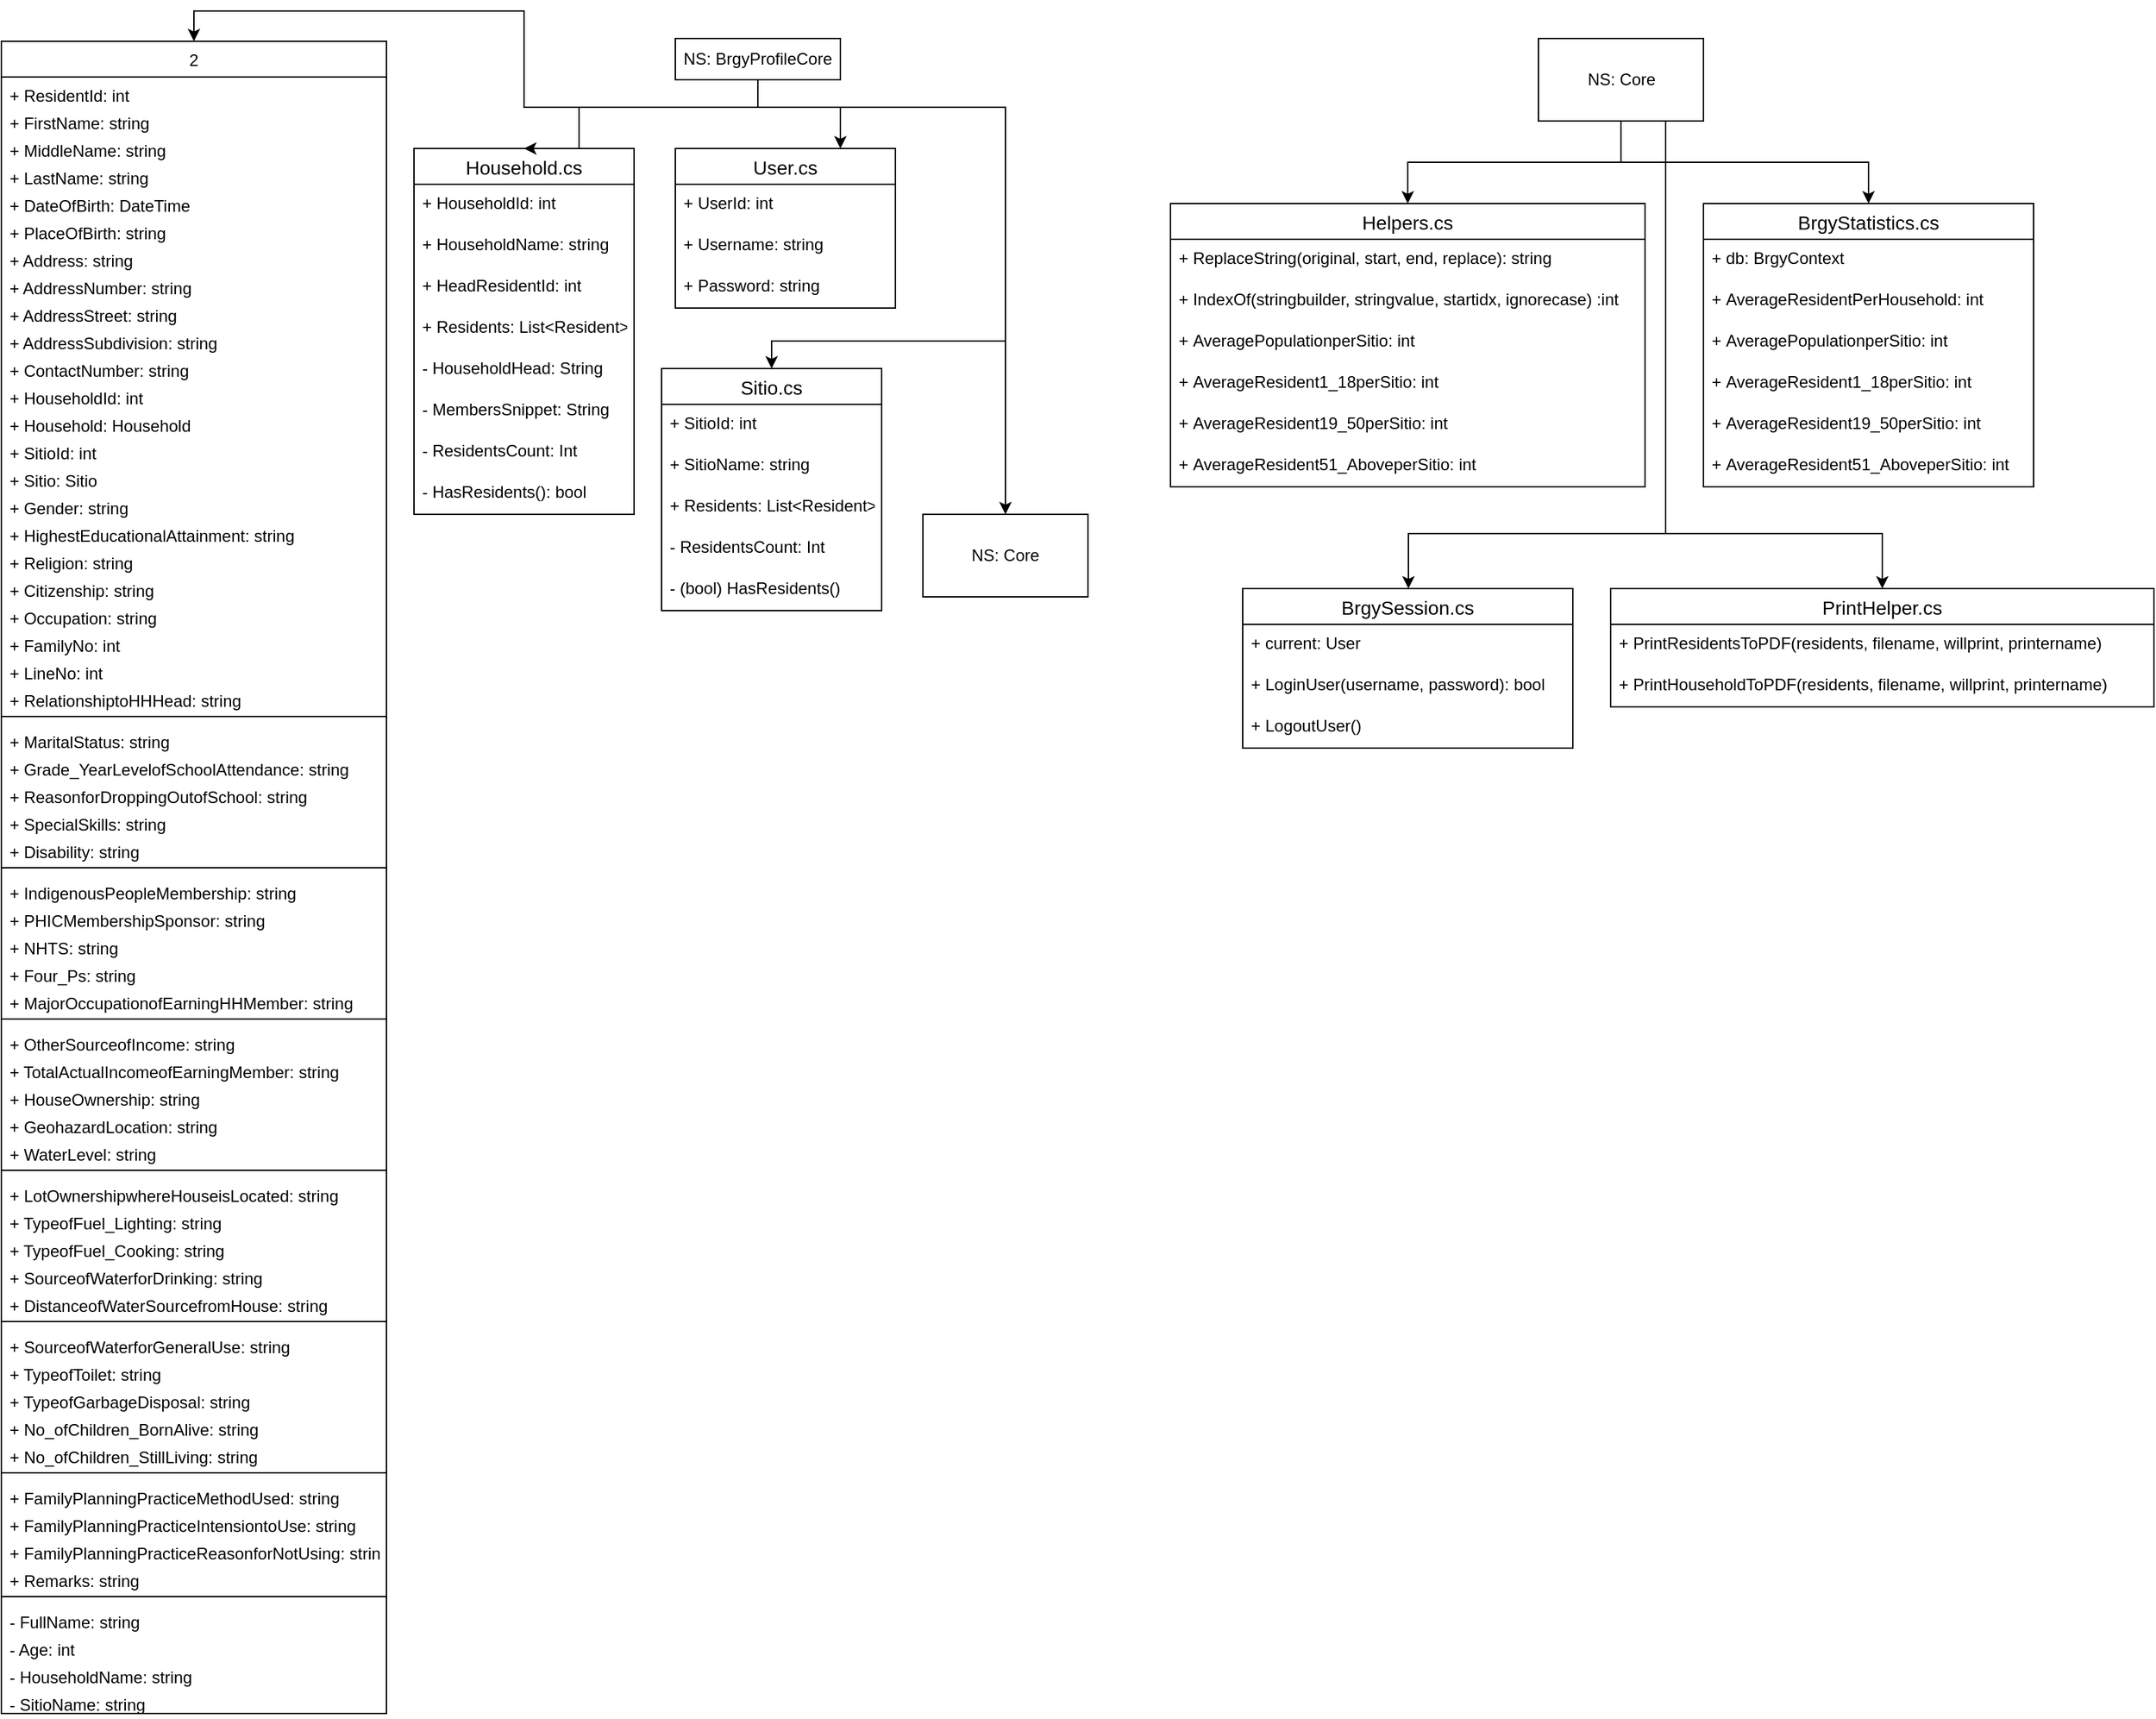 <mxfile version="14.2.9" type="github" pages="4">
  <diagram id="4PTbw8sbLUjb1KWMfwqf" name="Class Diagram">
    <mxGraphModel dx="2021" dy="1124" grid="1" gridSize="10" guides="1" tooltips="1" connect="1" arrows="1" fold="1" page="1" pageScale="1" pageWidth="850" pageHeight="1300" math="0" shadow="0">
      <root>
        <mxCell id="0" />
        <mxCell id="1" parent="0" />
        <mxCell id="F2qi527m6DjuaYwdSW1q-1" value="2" style="swimlane;fontStyle=0;childLayout=stackLayout;horizontal=1;startSize=26;fillColor=none;horizontalStack=0;resizeParent=1;resizeParentMax=0;resizeLast=0;collapsible=1;marginBottom=0;" parent="1" vertex="1">
          <mxGeometry x="30" y="42" width="280" height="1216" as="geometry">
            <mxRectangle x="40" y="200" width="100" height="26" as="alternateBounds" />
          </mxGeometry>
        </mxCell>
        <mxCell id="F2qi527m6DjuaYwdSW1q-2" value="+ ResidentId: int" style="text;strokeColor=none;fillColor=none;align=left;verticalAlign=top;spacingLeft=4;spacingRight=4;overflow=hidden;rotatable=0;points=[[0,0.5],[1,0.5]];portConstraint=eastwest;" parent="F2qi527m6DjuaYwdSW1q-1" vertex="1">
          <mxGeometry y="26" width="280" height="20" as="geometry" />
        </mxCell>
        <mxCell id="F2qi527m6DjuaYwdSW1q-3" value="+ FirstName: string" style="text;strokeColor=none;fillColor=none;align=left;verticalAlign=top;spacingLeft=4;spacingRight=4;overflow=hidden;rotatable=0;points=[[0,0.5],[1,0.5]];portConstraint=eastwest;" parent="F2qi527m6DjuaYwdSW1q-1" vertex="1">
          <mxGeometry y="46" width="280" height="20" as="geometry" />
        </mxCell>
        <mxCell id="F2qi527m6DjuaYwdSW1q-4" value="+ MiddleName: string" style="text;strokeColor=none;fillColor=none;align=left;verticalAlign=top;spacingLeft=4;spacingRight=4;overflow=hidden;rotatable=0;points=[[0,0.5],[1,0.5]];portConstraint=eastwest;" parent="F2qi527m6DjuaYwdSW1q-1" vertex="1">
          <mxGeometry y="66" width="280" height="20" as="geometry" />
        </mxCell>
        <mxCell id="F2qi527m6DjuaYwdSW1q-5" value="+ LastName: string" style="text;strokeColor=none;fillColor=none;align=left;verticalAlign=top;spacingLeft=4;spacingRight=4;overflow=hidden;rotatable=0;points=[[0,0.5],[1,0.5]];portConstraint=eastwest;" parent="F2qi527m6DjuaYwdSW1q-1" vertex="1">
          <mxGeometry y="86" width="280" height="20" as="geometry" />
        </mxCell>
        <mxCell id="F2qi527m6DjuaYwdSW1q-6" value="+ DateOfBirth: DateTime" style="text;strokeColor=none;fillColor=none;align=left;verticalAlign=top;spacingLeft=4;spacingRight=4;overflow=hidden;rotatable=0;points=[[0,0.5],[1,0.5]];portConstraint=eastwest;" parent="F2qi527m6DjuaYwdSW1q-1" vertex="1">
          <mxGeometry y="106" width="280" height="20" as="geometry" />
        </mxCell>
        <mxCell id="F2qi527m6DjuaYwdSW1q-7" value="+ PlaceOfBirth: string" style="text;strokeColor=none;fillColor=none;align=left;verticalAlign=top;spacingLeft=4;spacingRight=4;overflow=hidden;rotatable=0;points=[[0,0.5],[1,0.5]];portConstraint=eastwest;" parent="F2qi527m6DjuaYwdSW1q-1" vertex="1">
          <mxGeometry y="126" width="280" height="20" as="geometry" />
        </mxCell>
        <mxCell id="F2qi527m6DjuaYwdSW1q-8" value="+ Address: string" style="text;strokeColor=none;fillColor=none;align=left;verticalAlign=top;spacingLeft=4;spacingRight=4;overflow=hidden;rotatable=0;points=[[0,0.5],[1,0.5]];portConstraint=eastwest;" parent="F2qi527m6DjuaYwdSW1q-1" vertex="1">
          <mxGeometry y="146" width="280" height="20" as="geometry" />
        </mxCell>
        <mxCell id="F2qi527m6DjuaYwdSW1q-9" value="+ AddressNumber: string" style="text;strokeColor=none;fillColor=none;align=left;verticalAlign=top;spacingLeft=4;spacingRight=4;overflow=hidden;rotatable=0;points=[[0,0.5],[1,0.5]];portConstraint=eastwest;" parent="F2qi527m6DjuaYwdSW1q-1" vertex="1">
          <mxGeometry y="166" width="280" height="20" as="geometry" />
        </mxCell>
        <mxCell id="mx6e7bCiTr9TjOLYTWlK-3" value="+ AddressStreet: string" style="text;strokeColor=none;fillColor=none;spacingLeft=4;spacingRight=4;overflow=hidden;rotatable=0;points=[[0,0.5],[1,0.5]];portConstraint=eastwest;fontSize=12;" parent="F2qi527m6DjuaYwdSW1q-1" vertex="1">
          <mxGeometry y="186" width="280" height="20" as="geometry" />
        </mxCell>
        <mxCell id="mx6e7bCiTr9TjOLYTWlK-2" value="+ AddressSubdivision: string" style="text;strokeColor=none;fillColor=none;spacingLeft=4;spacingRight=4;overflow=hidden;rotatable=0;points=[[0,0.5],[1,0.5]];portConstraint=eastwest;fontSize=12;" parent="F2qi527m6DjuaYwdSW1q-1" vertex="1">
          <mxGeometry y="206" width="280" height="20" as="geometry" />
        </mxCell>
        <mxCell id="mx6e7bCiTr9TjOLYTWlK-4" value="+ ContactNumber: string" style="text;strokeColor=none;fillColor=none;spacingLeft=4;spacingRight=4;overflow=hidden;rotatable=0;points=[[0,0.5],[1,0.5]];portConstraint=eastwest;fontSize=12;" parent="F2qi527m6DjuaYwdSW1q-1" vertex="1">
          <mxGeometry y="226" width="280" height="20" as="geometry" />
        </mxCell>
        <mxCell id="mx6e7bCiTr9TjOLYTWlK-5" value="+ HouseholdId: int" style="text;strokeColor=none;fillColor=none;spacingLeft=4;spacingRight=4;overflow=hidden;rotatable=0;points=[[0,0.5],[1,0.5]];portConstraint=eastwest;fontSize=12;" parent="F2qi527m6DjuaYwdSW1q-1" vertex="1">
          <mxGeometry y="246" width="280" height="20" as="geometry" />
        </mxCell>
        <mxCell id="mx6e7bCiTr9TjOLYTWlK-6" value="+ Household: Household" style="text;strokeColor=none;fillColor=none;spacingLeft=4;spacingRight=4;overflow=hidden;rotatable=0;points=[[0,0.5],[1,0.5]];portConstraint=eastwest;fontSize=12;" parent="F2qi527m6DjuaYwdSW1q-1" vertex="1">
          <mxGeometry y="266" width="280" height="20" as="geometry" />
        </mxCell>
        <mxCell id="mx6e7bCiTr9TjOLYTWlK-7" value="+ SitioId: int" style="text;strokeColor=none;fillColor=none;spacingLeft=4;spacingRight=4;overflow=hidden;rotatable=0;points=[[0,0.5],[1,0.5]];portConstraint=eastwest;fontSize=12;" parent="F2qi527m6DjuaYwdSW1q-1" vertex="1">
          <mxGeometry y="286" width="280" height="20" as="geometry" />
        </mxCell>
        <mxCell id="mx6e7bCiTr9TjOLYTWlK-8" value="+ Sitio: Sitio" style="text;strokeColor=none;fillColor=none;spacingLeft=4;spacingRight=4;overflow=hidden;rotatable=0;points=[[0,0.5],[1,0.5]];portConstraint=eastwest;fontSize=12;" parent="F2qi527m6DjuaYwdSW1q-1" vertex="1">
          <mxGeometry y="306" width="280" height="20" as="geometry" />
        </mxCell>
        <mxCell id="mx6e7bCiTr9TjOLYTWlK-9" value="+ Gender: string" style="text;strokeColor=none;fillColor=none;spacingLeft=4;spacingRight=4;overflow=hidden;rotatable=0;points=[[0,0.5],[1,0.5]];portConstraint=eastwest;fontSize=12;" parent="F2qi527m6DjuaYwdSW1q-1" vertex="1">
          <mxGeometry y="326" width="280" height="20" as="geometry" />
        </mxCell>
        <mxCell id="mx6e7bCiTr9TjOLYTWlK-10" value="+ HighestEducationalAttainment: string" style="text;strokeColor=none;fillColor=none;spacingLeft=4;spacingRight=4;overflow=hidden;rotatable=0;points=[[0,0.5],[1,0.5]];portConstraint=eastwest;fontSize=12;" parent="F2qi527m6DjuaYwdSW1q-1" vertex="1">
          <mxGeometry y="346" width="280" height="20" as="geometry" />
        </mxCell>
        <mxCell id="mx6e7bCiTr9TjOLYTWlK-11" value="+ Religion: string" style="text;strokeColor=none;fillColor=none;spacingLeft=4;spacingRight=4;overflow=hidden;rotatable=0;points=[[0,0.5],[1,0.5]];portConstraint=eastwest;fontSize=12;" parent="F2qi527m6DjuaYwdSW1q-1" vertex="1">
          <mxGeometry y="366" width="280" height="20" as="geometry" />
        </mxCell>
        <mxCell id="mx6e7bCiTr9TjOLYTWlK-13" value="+ Citizenship: string" style="text;strokeColor=none;fillColor=none;spacingLeft=4;spacingRight=4;overflow=hidden;rotatable=0;points=[[0,0.5],[1,0.5]];portConstraint=eastwest;fontSize=12;" parent="F2qi527m6DjuaYwdSW1q-1" vertex="1">
          <mxGeometry y="386" width="280" height="20" as="geometry" />
        </mxCell>
        <mxCell id="mx6e7bCiTr9TjOLYTWlK-14" value="+ Occupation: string" style="text;strokeColor=none;fillColor=none;spacingLeft=4;spacingRight=4;overflow=hidden;rotatable=0;points=[[0,0.5],[1,0.5]];portConstraint=eastwest;fontSize=12;" parent="F2qi527m6DjuaYwdSW1q-1" vertex="1">
          <mxGeometry y="406" width="280" height="20" as="geometry" />
        </mxCell>
        <mxCell id="mx6e7bCiTr9TjOLYTWlK-12" value="+ FamilyNo: int" style="text;strokeColor=none;fillColor=none;spacingLeft=4;spacingRight=4;overflow=hidden;rotatable=0;points=[[0,0.5],[1,0.5]];portConstraint=eastwest;fontSize=12;" parent="F2qi527m6DjuaYwdSW1q-1" vertex="1">
          <mxGeometry y="426" width="280" height="20" as="geometry" />
        </mxCell>
        <mxCell id="mx6e7bCiTr9TjOLYTWlK-15" value="+ LineNo: int" style="text;strokeColor=none;fillColor=none;spacingLeft=4;spacingRight=4;overflow=hidden;rotatable=0;points=[[0,0.5],[1,0.5]];portConstraint=eastwest;fontSize=12;" parent="F2qi527m6DjuaYwdSW1q-1" vertex="1">
          <mxGeometry y="446" width="280" height="20" as="geometry" />
        </mxCell>
        <mxCell id="mx6e7bCiTr9TjOLYTWlK-16" value="+ RelationshiptoHHHead: string" style="text;strokeColor=none;fillColor=none;spacingLeft=4;spacingRight=4;overflow=hidden;rotatable=0;points=[[0,0.5],[1,0.5]];portConstraint=eastwest;fontSize=12;" parent="F2qi527m6DjuaYwdSW1q-1" vertex="1">
          <mxGeometry y="466" width="280" height="20" as="geometry" />
        </mxCell>
        <mxCell id="Lv6Pvc-AI2NhuB11FEH7-14" value="" style="line;strokeWidth=1;rotatable=0;dashed=0;labelPosition=right;align=left;verticalAlign=middle;spacingTop=0;spacingLeft=6;points=[];portConstraint=eastwest;" parent="F2qi527m6DjuaYwdSW1q-1" vertex="1">
          <mxGeometry y="486" width="280" height="10" as="geometry" />
        </mxCell>
        <mxCell id="mx6e7bCiTr9TjOLYTWlK-18" value="+ MaritalStatus: string" style="text;strokeColor=none;fillColor=none;spacingLeft=4;spacingRight=4;overflow=hidden;rotatable=0;points=[[0,0.5],[1,0.5]];portConstraint=eastwest;fontSize=12;" parent="F2qi527m6DjuaYwdSW1q-1" vertex="1">
          <mxGeometry y="496" width="280" height="20" as="geometry" />
        </mxCell>
        <mxCell id="mx6e7bCiTr9TjOLYTWlK-21" value="+ Grade_YearLevelofSchoolAttendance: string" style="text;strokeColor=none;fillColor=none;spacingLeft=4;spacingRight=4;overflow=hidden;rotatable=0;points=[[0,0.5],[1,0.5]];portConstraint=eastwest;fontSize=12;" parent="F2qi527m6DjuaYwdSW1q-1" vertex="1">
          <mxGeometry y="516" width="280" height="20" as="geometry" />
        </mxCell>
        <mxCell id="mx6e7bCiTr9TjOLYTWlK-23" value="+ ReasonforDroppingOutofSchool: string" style="text;strokeColor=none;fillColor=none;spacingLeft=4;spacingRight=4;overflow=hidden;rotatable=0;points=[[0,0.5],[1,0.5]];portConstraint=eastwest;fontSize=12;" parent="F2qi527m6DjuaYwdSW1q-1" vertex="1">
          <mxGeometry y="536" width="280" height="20" as="geometry" />
        </mxCell>
        <mxCell id="mx6e7bCiTr9TjOLYTWlK-22" value="+ SpecialSkills: string" style="text;strokeColor=none;fillColor=none;spacingLeft=4;spacingRight=4;overflow=hidden;rotatable=0;points=[[0,0.5],[1,0.5]];portConstraint=eastwest;fontSize=12;" parent="F2qi527m6DjuaYwdSW1q-1" vertex="1">
          <mxGeometry y="556" width="280" height="20" as="geometry" />
        </mxCell>
        <mxCell id="mx6e7bCiTr9TjOLYTWlK-19" value="+ Disability: string" style="text;strokeColor=none;fillColor=none;spacingLeft=4;spacingRight=4;overflow=hidden;rotatable=0;points=[[0,0.5],[1,0.5]];portConstraint=eastwest;fontSize=12;" parent="F2qi527m6DjuaYwdSW1q-1" vertex="1">
          <mxGeometry y="576" width="280" height="20" as="geometry" />
        </mxCell>
        <mxCell id="Lv6Pvc-AI2NhuB11FEH7-6" value="" style="line;strokeWidth=1;rotatable=0;dashed=0;labelPosition=right;align=left;verticalAlign=middle;spacingTop=0;spacingLeft=6;points=[];portConstraint=eastwest;" parent="F2qi527m6DjuaYwdSW1q-1" vertex="1">
          <mxGeometry y="596" width="280" height="10" as="geometry" />
        </mxCell>
        <mxCell id="mx6e7bCiTr9TjOLYTWlK-26" value="+ IndigenousPeopleMembership: string" style="text;strokeColor=none;fillColor=none;spacingLeft=4;spacingRight=4;overflow=hidden;rotatable=0;points=[[0,0.5],[1,0.5]];portConstraint=eastwest;fontSize=12;" parent="F2qi527m6DjuaYwdSW1q-1" vertex="1">
          <mxGeometry y="606" width="280" height="20" as="geometry" />
        </mxCell>
        <mxCell id="mx6e7bCiTr9TjOLYTWlK-27" value="+ PHICMembershipSponsor: string" style="text;strokeColor=none;fillColor=none;spacingLeft=4;spacingRight=4;overflow=hidden;rotatable=0;points=[[0,0.5],[1,0.5]];portConstraint=eastwest;fontSize=12;" parent="F2qi527m6DjuaYwdSW1q-1" vertex="1">
          <mxGeometry y="626" width="280" height="20" as="geometry" />
        </mxCell>
        <mxCell id="mx6e7bCiTr9TjOLYTWlK-32" value="+ NHTS: string" style="text;strokeColor=none;fillColor=none;spacingLeft=4;spacingRight=4;overflow=hidden;rotatable=0;points=[[0,0.5],[1,0.5]];portConstraint=eastwest;fontSize=12;" parent="F2qi527m6DjuaYwdSW1q-1" vertex="1">
          <mxGeometry y="646" width="280" height="20" as="geometry" />
        </mxCell>
        <mxCell id="mx6e7bCiTr9TjOLYTWlK-25" value="+ Four_Ps: string" style="text;strokeColor=none;fillColor=none;spacingLeft=4;spacingRight=4;overflow=hidden;rotatable=0;points=[[0,0.5],[1,0.5]];portConstraint=eastwest;fontSize=12;" parent="F2qi527m6DjuaYwdSW1q-1" vertex="1">
          <mxGeometry y="666" width="280" height="20" as="geometry" />
        </mxCell>
        <mxCell id="mx6e7bCiTr9TjOLYTWlK-20" value="+ MajorOccupationofEarningHHMember: string" style="text;strokeColor=none;fillColor=none;spacingLeft=4;spacingRight=4;overflow=hidden;rotatable=0;points=[[0,0.5],[1,0.5]];portConstraint=eastwest;fontSize=12;" parent="F2qi527m6DjuaYwdSW1q-1" vertex="1">
          <mxGeometry y="686" width="280" height="20" as="geometry" />
        </mxCell>
        <mxCell id="Lv6Pvc-AI2NhuB11FEH7-15" value="" style="line;strokeWidth=1;rotatable=0;dashed=0;labelPosition=right;align=left;verticalAlign=middle;spacingTop=0;spacingLeft=6;points=[];portConstraint=eastwest;" parent="F2qi527m6DjuaYwdSW1q-1" vertex="1">
          <mxGeometry y="706" width="280" height="10" as="geometry" />
        </mxCell>
        <mxCell id="mx6e7bCiTr9TjOLYTWlK-30" value="+ OtherSourceofIncome: string" style="text;strokeColor=none;fillColor=none;spacingLeft=4;spacingRight=4;overflow=hidden;rotatable=0;points=[[0,0.5],[1,0.5]];portConstraint=eastwest;fontSize=12;" parent="F2qi527m6DjuaYwdSW1q-1" vertex="1">
          <mxGeometry y="716" width="280" height="20" as="geometry" />
        </mxCell>
        <mxCell id="mx6e7bCiTr9TjOLYTWlK-31" value="+ TotalActualIncomeofEarningMember: string" style="text;strokeColor=none;fillColor=none;spacingLeft=4;spacingRight=4;overflow=hidden;rotatable=0;points=[[0,0.5],[1,0.5]];portConstraint=eastwest;fontSize=12;" parent="F2qi527m6DjuaYwdSW1q-1" vertex="1">
          <mxGeometry y="736" width="280" height="20" as="geometry" />
        </mxCell>
        <mxCell id="mx6e7bCiTr9TjOLYTWlK-28" value="+ HouseOwnership: string" style="text;strokeColor=none;fillColor=none;spacingLeft=4;spacingRight=4;overflow=hidden;rotatable=0;points=[[0,0.5],[1,0.5]];portConstraint=eastwest;fontSize=12;" parent="F2qi527m6DjuaYwdSW1q-1" vertex="1">
          <mxGeometry y="756" width="280" height="20" as="geometry" />
        </mxCell>
        <mxCell id="mx6e7bCiTr9TjOLYTWlK-29" value="+ GeohazardLocation: string" style="text;strokeColor=none;fillColor=none;spacingLeft=4;spacingRight=4;overflow=hidden;rotatable=0;points=[[0,0.5],[1,0.5]];portConstraint=eastwest;fontSize=12;" parent="F2qi527m6DjuaYwdSW1q-1" vertex="1">
          <mxGeometry y="776" width="280" height="20" as="geometry" />
        </mxCell>
        <mxCell id="mx6e7bCiTr9TjOLYTWlK-17" value="+ WaterLevel: string" style="text;strokeColor=none;fillColor=none;spacingLeft=4;spacingRight=4;overflow=hidden;rotatable=0;points=[[0,0.5],[1,0.5]];portConstraint=eastwest;fontSize=12;" parent="F2qi527m6DjuaYwdSW1q-1" vertex="1">
          <mxGeometry y="796" width="280" height="20" as="geometry" />
        </mxCell>
        <mxCell id="Lv6Pvc-AI2NhuB11FEH7-16" value="" style="line;strokeWidth=1;rotatable=0;dashed=0;labelPosition=right;align=left;verticalAlign=middle;spacingTop=0;spacingLeft=6;points=[];portConstraint=eastwest;" parent="F2qi527m6DjuaYwdSW1q-1" vertex="1">
          <mxGeometry y="816" width="280" height="10" as="geometry" />
        </mxCell>
        <mxCell id="mx6e7bCiTr9TjOLYTWlK-33" value="+ LotOwnershipwhereHouseisLocated: string" style="text;strokeColor=none;fillColor=none;spacingLeft=4;spacingRight=4;overflow=hidden;rotatable=0;points=[[0,0.5],[1,0.5]];portConstraint=eastwest;fontSize=12;" parent="F2qi527m6DjuaYwdSW1q-1" vertex="1">
          <mxGeometry y="826" width="280" height="20" as="geometry" />
        </mxCell>
        <mxCell id="mx6e7bCiTr9TjOLYTWlK-34" value="+ TypeofFuel_Lighting: string" style="text;strokeColor=none;fillColor=none;spacingLeft=4;spacingRight=4;overflow=hidden;rotatable=0;points=[[0,0.5],[1,0.5]];portConstraint=eastwest;fontSize=12;" parent="F2qi527m6DjuaYwdSW1q-1" vertex="1">
          <mxGeometry y="846" width="280" height="20" as="geometry" />
        </mxCell>
        <mxCell id="mx6e7bCiTr9TjOLYTWlK-35" value="+ TypeofFuel_Cooking: string" style="text;strokeColor=none;fillColor=none;spacingLeft=4;spacingRight=4;overflow=hidden;rotatable=0;points=[[0,0.5],[1,0.5]];portConstraint=eastwest;fontSize=12;" parent="F2qi527m6DjuaYwdSW1q-1" vertex="1">
          <mxGeometry y="866" width="280" height="20" as="geometry" />
        </mxCell>
        <mxCell id="mx6e7bCiTr9TjOLYTWlK-36" value="+ SourceofWaterforDrinking: string" style="text;strokeColor=none;fillColor=none;spacingLeft=4;spacingRight=4;overflow=hidden;rotatable=0;points=[[0,0.5],[1,0.5]];portConstraint=eastwest;fontSize=12;" parent="F2qi527m6DjuaYwdSW1q-1" vertex="1">
          <mxGeometry y="886" width="280" height="20" as="geometry" />
        </mxCell>
        <mxCell id="mx6e7bCiTr9TjOLYTWlK-37" value="+ DistanceofWaterSourcefromHouse: string" style="text;strokeColor=none;fillColor=none;spacingLeft=4;spacingRight=4;overflow=hidden;rotatable=0;points=[[0,0.5],[1,0.5]];portConstraint=eastwest;fontSize=12;" parent="F2qi527m6DjuaYwdSW1q-1" vertex="1">
          <mxGeometry y="906" width="280" height="20" as="geometry" />
        </mxCell>
        <mxCell id="Lv6Pvc-AI2NhuB11FEH7-17" value="" style="line;strokeWidth=1;rotatable=0;dashed=0;labelPosition=right;align=left;verticalAlign=middle;spacingTop=0;spacingLeft=6;points=[];portConstraint=eastwest;" parent="F2qi527m6DjuaYwdSW1q-1" vertex="1">
          <mxGeometry y="926" width="280" height="10" as="geometry" />
        </mxCell>
        <mxCell id="mx6e7bCiTr9TjOLYTWlK-38" value="+ SourceofWaterforGeneralUse: string" style="text;strokeColor=none;fillColor=none;spacingLeft=4;spacingRight=4;overflow=hidden;rotatable=0;points=[[0,0.5],[1,0.5]];portConstraint=eastwest;fontSize=12;" parent="F2qi527m6DjuaYwdSW1q-1" vertex="1">
          <mxGeometry y="936" width="280" height="20" as="geometry" />
        </mxCell>
        <mxCell id="mx6e7bCiTr9TjOLYTWlK-39" value="+ TypeofToilet: string" style="text;strokeColor=none;fillColor=none;spacingLeft=4;spacingRight=4;overflow=hidden;rotatable=0;points=[[0,0.5],[1,0.5]];portConstraint=eastwest;fontSize=12;" parent="F2qi527m6DjuaYwdSW1q-1" vertex="1">
          <mxGeometry y="956" width="280" height="20" as="geometry" />
        </mxCell>
        <mxCell id="mx6e7bCiTr9TjOLYTWlK-41" value="+ TypeofGarbageDisposal: string" style="text;strokeColor=none;fillColor=none;spacingLeft=4;spacingRight=4;overflow=hidden;rotatable=0;points=[[0,0.5],[1,0.5]];portConstraint=eastwest;fontSize=12;" parent="F2qi527m6DjuaYwdSW1q-1" vertex="1">
          <mxGeometry y="976" width="280" height="20" as="geometry" />
        </mxCell>
        <mxCell id="mx6e7bCiTr9TjOLYTWlK-40" value="+ No_ofChildren_BornAlive: string" style="text;strokeColor=none;fillColor=none;spacingLeft=4;spacingRight=4;overflow=hidden;rotatable=0;points=[[0,0.5],[1,0.5]];portConstraint=eastwest;fontSize=12;" parent="F2qi527m6DjuaYwdSW1q-1" vertex="1">
          <mxGeometry y="996" width="280" height="20" as="geometry" />
        </mxCell>
        <mxCell id="mx6e7bCiTr9TjOLYTWlK-42" value="+ No_ofChildren_StillLiving: string" style="text;strokeColor=none;fillColor=none;spacingLeft=4;spacingRight=4;overflow=hidden;rotatable=0;points=[[0,0.5],[1,0.5]];portConstraint=eastwest;fontSize=12;" parent="F2qi527m6DjuaYwdSW1q-1" vertex="1">
          <mxGeometry y="1016" width="280" height="20" as="geometry" />
        </mxCell>
        <mxCell id="Lv6Pvc-AI2NhuB11FEH7-18" value="" style="line;strokeWidth=1;rotatable=0;dashed=0;labelPosition=right;align=left;verticalAlign=middle;spacingTop=0;spacingLeft=6;points=[];portConstraint=eastwest;" parent="F2qi527m6DjuaYwdSW1q-1" vertex="1">
          <mxGeometry y="1036" width="280" height="10" as="geometry" />
        </mxCell>
        <mxCell id="mx6e7bCiTr9TjOLYTWlK-44" value="+ FamilyPlanningPracticeMethodUsed: string" style="text;strokeColor=none;fillColor=none;spacingLeft=4;spacingRight=4;overflow=hidden;rotatable=0;points=[[0,0.5],[1,0.5]];portConstraint=eastwest;fontSize=12;" parent="F2qi527m6DjuaYwdSW1q-1" vertex="1">
          <mxGeometry y="1046" width="280" height="20" as="geometry" />
        </mxCell>
        <mxCell id="mx6e7bCiTr9TjOLYTWlK-45" value="+ FamilyPlanningPracticeIntensiontoUse: string" style="text;strokeColor=none;fillColor=none;spacingLeft=4;spacingRight=4;overflow=hidden;rotatable=0;points=[[0,0.5],[1,0.5]];portConstraint=eastwest;fontSize=12;" parent="F2qi527m6DjuaYwdSW1q-1" vertex="1">
          <mxGeometry y="1066" width="280" height="20" as="geometry" />
        </mxCell>
        <mxCell id="mx6e7bCiTr9TjOLYTWlK-46" value="+ FamilyPlanningPracticeReasonforNotUsing: string" style="text;strokeColor=none;fillColor=none;spacingLeft=4;spacingRight=4;overflow=hidden;rotatable=0;points=[[0,0.5],[1,0.5]];portConstraint=eastwest;fontSize=12;" parent="F2qi527m6DjuaYwdSW1q-1" vertex="1">
          <mxGeometry y="1086" width="280" height="20" as="geometry" />
        </mxCell>
        <mxCell id="mx6e7bCiTr9TjOLYTWlK-47" value="+ Remarks: string" style="text;strokeColor=none;fillColor=none;spacingLeft=4;spacingRight=4;overflow=hidden;rotatable=0;points=[[0,0.5],[1,0.5]];portConstraint=eastwest;fontSize=12;" parent="F2qi527m6DjuaYwdSW1q-1" vertex="1">
          <mxGeometry y="1106" width="280" height="20" as="geometry" />
        </mxCell>
        <mxCell id="Lv6Pvc-AI2NhuB11FEH7-30" value="" style="line;strokeWidth=1;rotatable=0;dashed=0;labelPosition=right;align=left;verticalAlign=middle;spacingTop=0;spacingLeft=6;points=[];portConstraint=eastwest;" parent="F2qi527m6DjuaYwdSW1q-1" vertex="1">
          <mxGeometry y="1126" width="280" height="10" as="geometry" />
        </mxCell>
        <mxCell id="Lv6Pvc-AI2NhuB11FEH7-28" value="- FullName: string" style="text;strokeColor=none;fillColor=none;spacingLeft=4;spacingRight=4;overflow=hidden;rotatable=0;points=[[0,0.5],[1,0.5]];portConstraint=eastwest;fontSize=12;" parent="F2qi527m6DjuaYwdSW1q-1" vertex="1">
          <mxGeometry y="1136" width="280" height="20" as="geometry" />
        </mxCell>
        <mxCell id="Lv6Pvc-AI2NhuB11FEH7-29" value="- Age: int" style="text;strokeColor=none;fillColor=none;spacingLeft=4;spacingRight=4;overflow=hidden;rotatable=0;points=[[0,0.5],[1,0.5]];portConstraint=eastwest;fontSize=12;" parent="F2qi527m6DjuaYwdSW1q-1" vertex="1">
          <mxGeometry y="1156" width="280" height="20" as="geometry" />
        </mxCell>
        <mxCell id="Lv6Pvc-AI2NhuB11FEH7-32" value="- HouseholdName: string" style="text;strokeColor=none;fillColor=none;spacingLeft=4;spacingRight=4;overflow=hidden;rotatable=0;points=[[0,0.5],[1,0.5]];portConstraint=eastwest;fontSize=12;" parent="F2qi527m6DjuaYwdSW1q-1" vertex="1">
          <mxGeometry y="1176" width="280" height="20" as="geometry" />
        </mxCell>
        <mxCell id="Lv6Pvc-AI2NhuB11FEH7-31" value="- SitioName: string" style="text;strokeColor=none;fillColor=none;spacingLeft=4;spacingRight=4;overflow=hidden;rotatable=0;points=[[0,0.5],[1,0.5]];portConstraint=eastwest;fontSize=12;" parent="F2qi527m6DjuaYwdSW1q-1" vertex="1">
          <mxGeometry y="1196" width="280" height="20" as="geometry" />
        </mxCell>
        <mxCell id="Lv6Pvc-AI2NhuB11FEH7-19" value="Household.cs" style="swimlane;fontStyle=0;childLayout=stackLayout;horizontal=1;startSize=26;horizontalStack=0;resizeParent=1;resizeParentMax=0;resizeLast=0;collapsible=1;marginBottom=0;align=center;fontSize=14;" parent="1" vertex="1">
          <mxGeometry x="330" y="120" width="160" height="266" as="geometry">
            <mxRectangle x="160" y="200" width="120" height="26" as="alternateBounds" />
          </mxGeometry>
        </mxCell>
        <mxCell id="Lv6Pvc-AI2NhuB11FEH7-20" value="+ HouseholdId: int" style="text;strokeColor=none;fillColor=none;spacingLeft=4;spacingRight=4;overflow=hidden;rotatable=0;points=[[0,0.5],[1,0.5]];portConstraint=eastwest;fontSize=12;" parent="Lv6Pvc-AI2NhuB11FEH7-19" vertex="1">
          <mxGeometry y="26" width="160" height="30" as="geometry" />
        </mxCell>
        <mxCell id="Lv6Pvc-AI2NhuB11FEH7-21" value="+ HouseholdName: string" style="text;strokeColor=none;fillColor=none;spacingLeft=4;spacingRight=4;overflow=hidden;rotatable=0;points=[[0,0.5],[1,0.5]];portConstraint=eastwest;fontSize=12;" parent="Lv6Pvc-AI2NhuB11FEH7-19" vertex="1">
          <mxGeometry y="56" width="160" height="30" as="geometry" />
        </mxCell>
        <mxCell id="Lv6Pvc-AI2NhuB11FEH7-23" value="+ HeadResidentId: int" style="text;strokeColor=none;fillColor=none;spacingLeft=4;spacingRight=4;overflow=hidden;rotatable=0;points=[[0,0.5],[1,0.5]];portConstraint=eastwest;fontSize=12;" parent="Lv6Pvc-AI2NhuB11FEH7-19" vertex="1">
          <mxGeometry y="86" width="160" height="30" as="geometry" />
        </mxCell>
        <mxCell id="Lv6Pvc-AI2NhuB11FEH7-27" value="+ Residents: List&lt;Resident&gt;" style="text;strokeColor=none;fillColor=none;spacingLeft=4;spacingRight=4;overflow=hidden;rotatable=0;points=[[0,0.5],[1,0.5]];portConstraint=eastwest;fontSize=12;" parent="Lv6Pvc-AI2NhuB11FEH7-19" vertex="1">
          <mxGeometry y="116" width="160" height="30" as="geometry" />
        </mxCell>
        <mxCell id="Lv6Pvc-AI2NhuB11FEH7-26" value="- HouseholdHead: String" style="text;strokeColor=none;fillColor=none;spacingLeft=4;spacingRight=4;overflow=hidden;rotatable=0;points=[[0,0.5],[1,0.5]];portConstraint=eastwest;fontSize=12;" parent="Lv6Pvc-AI2NhuB11FEH7-19" vertex="1">
          <mxGeometry y="146" width="160" height="30" as="geometry" />
        </mxCell>
        <mxCell id="Lv6Pvc-AI2NhuB11FEH7-25" value="- MembersSnippet: String" style="text;strokeColor=none;fillColor=none;spacingLeft=4;spacingRight=4;overflow=hidden;rotatable=0;points=[[0,0.5],[1,0.5]];portConstraint=eastwest;fontSize=12;" parent="Lv6Pvc-AI2NhuB11FEH7-19" vertex="1">
          <mxGeometry y="176" width="160" height="30" as="geometry" />
        </mxCell>
        <mxCell id="Lv6Pvc-AI2NhuB11FEH7-24" value="- ResidentsCount: Int" style="text;strokeColor=none;fillColor=none;spacingLeft=4;spacingRight=4;overflow=hidden;rotatable=0;points=[[0,0.5],[1,0.5]];portConstraint=eastwest;fontSize=12;" parent="Lv6Pvc-AI2NhuB11FEH7-19" vertex="1">
          <mxGeometry y="206" width="160" height="30" as="geometry" />
        </mxCell>
        <mxCell id="Lv6Pvc-AI2NhuB11FEH7-22" value="- HasResidents(): bool" style="text;strokeColor=none;fillColor=none;spacingLeft=4;spacingRight=4;overflow=hidden;rotatable=0;points=[[0,0.5],[1,0.5]];portConstraint=eastwest;fontSize=12;" parent="Lv6Pvc-AI2NhuB11FEH7-19" vertex="1">
          <mxGeometry y="236" width="160" height="30" as="geometry" />
        </mxCell>
        <mxCell id="aQiBPPtCG3Whz17Wbh8K-1" value="User.cs" style="swimlane;fontStyle=0;childLayout=stackLayout;horizontal=1;startSize=26;horizontalStack=0;resizeParent=1;resizeParentMax=0;resizeLast=0;collapsible=1;marginBottom=0;align=center;fontSize=14;" vertex="1" parent="1">
          <mxGeometry x="520" y="120" width="160" height="116" as="geometry">
            <mxRectangle x="400" y="200" width="80" height="26" as="alternateBounds" />
          </mxGeometry>
        </mxCell>
        <mxCell id="aQiBPPtCG3Whz17Wbh8K-2" value="+ UserId: int" style="text;strokeColor=none;fillColor=none;spacingLeft=4;spacingRight=4;overflow=hidden;rotatable=0;points=[[0,0.5],[1,0.5]];portConstraint=eastwest;fontSize=12;" vertex="1" parent="aQiBPPtCG3Whz17Wbh8K-1">
          <mxGeometry y="26" width="160" height="30" as="geometry" />
        </mxCell>
        <mxCell id="aQiBPPtCG3Whz17Wbh8K-3" value="+ Username: string" style="text;strokeColor=none;fillColor=none;spacingLeft=4;spacingRight=4;overflow=hidden;rotatable=0;points=[[0,0.5],[1,0.5]];portConstraint=eastwest;fontSize=12;" vertex="1" parent="aQiBPPtCG3Whz17Wbh8K-1">
          <mxGeometry y="56" width="160" height="30" as="geometry" />
        </mxCell>
        <mxCell id="aQiBPPtCG3Whz17Wbh8K-4" value="+ Password: string" style="text;strokeColor=none;fillColor=none;spacingLeft=4;spacingRight=4;overflow=hidden;rotatable=0;points=[[0,0.5],[1,0.5]];portConstraint=eastwest;fontSize=12;" vertex="1" parent="aQiBPPtCG3Whz17Wbh8K-1">
          <mxGeometry y="86" width="160" height="30" as="geometry" />
        </mxCell>
        <mxCell id="6n1Nlt8Wjwd03Qjzw5Ri-21" style="edgeStyle=orthogonalEdgeStyle;rounded=0;orthogonalLoop=1;jettySize=auto;html=1;entryX=0.5;entryY=0;entryDx=0;entryDy=0;fontSize=12;" edge="1" parent="1" source="6n1Nlt8Wjwd03Qjzw5Ri-19" target="F2qi527m6DjuaYwdSW1q-1">
          <mxGeometry relative="1" as="geometry">
            <Array as="points">
              <mxPoint x="580" y="90" />
              <mxPoint x="410" y="90" />
              <mxPoint x="410" y="20" />
              <mxPoint x="170" y="20" />
            </Array>
          </mxGeometry>
        </mxCell>
        <mxCell id="6n1Nlt8Wjwd03Qjzw5Ri-22" style="edgeStyle=orthogonalEdgeStyle;rounded=0;orthogonalLoop=1;jettySize=auto;html=1;entryX=0.5;entryY=0;entryDx=0;entryDy=0;fontSize=12;" edge="1" parent="1" source="6n1Nlt8Wjwd03Qjzw5Ri-19" target="Lv6Pvc-AI2NhuB11FEH7-19">
          <mxGeometry relative="1" as="geometry">
            <Array as="points">
              <mxPoint x="580" y="90" />
              <mxPoint x="450" y="90" />
            </Array>
          </mxGeometry>
        </mxCell>
        <mxCell id="6n1Nlt8Wjwd03Qjzw5Ri-23" style="edgeStyle=orthogonalEdgeStyle;rounded=0;orthogonalLoop=1;jettySize=auto;html=1;fontSize=12;" edge="1" parent="1" source="6n1Nlt8Wjwd03Qjzw5Ri-19" target="aQiBPPtCG3Whz17Wbh8K-1">
          <mxGeometry relative="1" as="geometry">
            <Array as="points">
              <mxPoint x="580" y="90" />
              <mxPoint x="640" y="90" />
            </Array>
          </mxGeometry>
        </mxCell>
        <mxCell id="6n1Nlt8Wjwd03Qjzw5Ri-24" style="edgeStyle=orthogonalEdgeStyle;rounded=0;orthogonalLoop=1;jettySize=auto;html=1;entryX=0.5;entryY=0;entryDx=0;entryDy=0;fontSize=12;" edge="1" parent="1" source="6n1Nlt8Wjwd03Qjzw5Ri-19" target="6n1Nlt8Wjwd03Qjzw5Ri-37">
          <mxGeometry relative="1" as="geometry">
            <mxPoint x="830" y="170" as="targetPoint" />
            <Array as="points">
              <mxPoint x="580" y="90" />
              <mxPoint x="760" y="90" />
              <mxPoint x="760" y="260" />
              <mxPoint x="590" y="260" />
            </Array>
          </mxGeometry>
        </mxCell>
        <mxCell id="6n1Nlt8Wjwd03Qjzw5Ri-26" style="edgeStyle=orthogonalEdgeStyle;rounded=0;orthogonalLoop=1;jettySize=auto;html=1;entryX=0.5;entryY=0;entryDx=0;entryDy=0;fontSize=12;" edge="1" parent="1" source="6n1Nlt8Wjwd03Qjzw5Ri-19" target="6n1Nlt8Wjwd03Qjzw5Ri-25">
          <mxGeometry relative="1" as="geometry">
            <Array as="points">
              <mxPoint x="580" y="90" />
              <mxPoint x="760" y="90" />
            </Array>
          </mxGeometry>
        </mxCell>
        <mxCell id="6n1Nlt8Wjwd03Qjzw5Ri-19" value="NS: BrgyProfileCore" style="rounded=0;whiteSpace=wrap;html=1;fontSize=12;" vertex="1" parent="1">
          <mxGeometry x="520" y="40" width="120" height="30" as="geometry" />
        </mxCell>
        <mxCell id="6n1Nlt8Wjwd03Qjzw5Ri-58" style="edgeStyle=orthogonalEdgeStyle;rounded=0;orthogonalLoop=1;jettySize=auto;html=1;entryX=0.5;entryY=0;entryDx=0;entryDy=0;fontSize=10;exitX=0.5;exitY=1;exitDx=0;exitDy=0;" edge="1" parent="1" source="6n1Nlt8Wjwd03Qjzw5Ri-78" target="6n1Nlt8Wjwd03Qjzw5Ri-54">
          <mxGeometry relative="1" as="geometry">
            <Array as="points">
              <mxPoint x="1208" y="130" />
              <mxPoint x="1388" y="130" />
            </Array>
          </mxGeometry>
        </mxCell>
        <mxCell id="6n1Nlt8Wjwd03Qjzw5Ri-69" style="edgeStyle=orthogonalEdgeStyle;rounded=0;orthogonalLoop=1;jettySize=auto;html=1;fontSize=10;exitX=0.5;exitY=1;exitDx=0;exitDy=0;entryX=0.5;entryY=0;entryDx=0;entryDy=0;" edge="1" parent="1" source="6n1Nlt8Wjwd03Qjzw5Ri-78" target="6n1Nlt8Wjwd03Qjzw5Ri-62">
          <mxGeometry relative="1" as="geometry">
            <mxPoint x="1290" y="300" as="targetPoint" />
            <Array as="points" />
          </mxGeometry>
        </mxCell>
        <mxCell id="6n1Nlt8Wjwd03Qjzw5Ri-25" value="NS: Core" style="rounded=0;whiteSpace=wrap;html=1;fontSize=12;" vertex="1" parent="1">
          <mxGeometry x="700" y="386" width="120" height="60" as="geometry" />
        </mxCell>
        <mxCell id="6n1Nlt8Wjwd03Qjzw5Ri-28" value="BrgySession.cs" style="swimlane;fontStyle=0;childLayout=stackLayout;horizontal=1;startSize=26;horizontalStack=0;resizeParent=1;resizeParentMax=0;resizeLast=0;collapsible=1;marginBottom=0;align=center;fontSize=14;" vertex="1" parent="1">
          <mxGeometry x="932.5" y="440" width="240" height="116" as="geometry">
            <mxRectangle x="720" y="80" width="130" height="26" as="alternateBounds" />
          </mxGeometry>
        </mxCell>
        <mxCell id="6n1Nlt8Wjwd03Qjzw5Ri-29" value="+ current: User" style="text;strokeColor=none;fillColor=none;spacingLeft=4;spacingRight=4;overflow=hidden;rotatable=0;points=[[0,0.5],[1,0.5]];portConstraint=eastwest;fontSize=12;" vertex="1" parent="6n1Nlt8Wjwd03Qjzw5Ri-28">
          <mxGeometry y="26" width="240" height="30" as="geometry" />
        </mxCell>
        <mxCell id="6n1Nlt8Wjwd03Qjzw5Ri-30" value="+ LoginUser(username, password): bool" style="text;strokeColor=none;fillColor=none;spacingLeft=4;spacingRight=4;overflow=hidden;rotatable=0;points=[[0,0.5],[1,0.5]];portConstraint=eastwest;fontSize=12;" vertex="1" parent="6n1Nlt8Wjwd03Qjzw5Ri-28">
          <mxGeometry y="56" width="240" height="30" as="geometry" />
        </mxCell>
        <mxCell id="6n1Nlt8Wjwd03Qjzw5Ri-31" value="+ LogoutUser()" style="text;strokeColor=none;fillColor=none;spacingLeft=4;spacingRight=4;overflow=hidden;rotatable=0;points=[[0,0.5],[1,0.5]];portConstraint=eastwest;fontSize=12;" vertex="1" parent="6n1Nlt8Wjwd03Qjzw5Ri-28">
          <mxGeometry y="86" width="240" height="30" as="geometry" />
        </mxCell>
        <mxCell id="6n1Nlt8Wjwd03Qjzw5Ri-37" value="Sitio.cs" style="swimlane;fontStyle=0;childLayout=stackLayout;horizontal=1;startSize=26;horizontalStack=0;resizeParent=1;resizeParentMax=0;resizeLast=0;collapsible=1;marginBottom=0;align=center;fontSize=14;" vertex="1" parent="1">
          <mxGeometry x="510" y="280" width="160" height="176" as="geometry">
            <mxRectangle x="300" y="200" width="80" height="26" as="alternateBounds" />
          </mxGeometry>
        </mxCell>
        <mxCell id="6n1Nlt8Wjwd03Qjzw5Ri-38" value="+ SitioId: int" style="text;strokeColor=none;fillColor=none;spacingLeft=4;spacingRight=4;overflow=hidden;rotatable=0;points=[[0,0.5],[1,0.5]];portConstraint=eastwest;fontSize=12;" vertex="1" parent="6n1Nlt8Wjwd03Qjzw5Ri-37">
          <mxGeometry y="26" width="160" height="30" as="geometry" />
        </mxCell>
        <mxCell id="6n1Nlt8Wjwd03Qjzw5Ri-39" value="+ SitioName: string" style="text;strokeColor=none;fillColor=none;spacingLeft=4;spacingRight=4;overflow=hidden;rotatable=0;points=[[0,0.5],[1,0.5]];portConstraint=eastwest;fontSize=12;" vertex="1" parent="6n1Nlt8Wjwd03Qjzw5Ri-37">
          <mxGeometry y="56" width="160" height="30" as="geometry" />
        </mxCell>
        <mxCell id="6n1Nlt8Wjwd03Qjzw5Ri-40" value="+ Residents: List&lt;Resident&gt;" style="text;strokeColor=none;fillColor=none;spacingLeft=4;spacingRight=4;overflow=hidden;rotatable=0;points=[[0,0.5],[1,0.5]];portConstraint=eastwest;fontSize=12;" vertex="1" parent="6n1Nlt8Wjwd03Qjzw5Ri-37">
          <mxGeometry y="86" width="160" height="30" as="geometry" />
        </mxCell>
        <mxCell id="6n1Nlt8Wjwd03Qjzw5Ri-41" value="- ResidentsCount: Int" style="text;strokeColor=none;fillColor=none;spacingLeft=4;spacingRight=4;overflow=hidden;rotatable=0;points=[[0,0.5],[1,0.5]];portConstraint=eastwest;fontSize=12;" vertex="1" parent="6n1Nlt8Wjwd03Qjzw5Ri-37">
          <mxGeometry y="116" width="160" height="30" as="geometry" />
        </mxCell>
        <mxCell id="6n1Nlt8Wjwd03Qjzw5Ri-42" value="- (bool) HasResidents()" style="text;strokeColor=none;fillColor=none;spacingLeft=4;spacingRight=4;overflow=hidden;rotatable=0;points=[[0,0.5],[1,0.5]];portConstraint=eastwest;fontSize=12;" vertex="1" parent="6n1Nlt8Wjwd03Qjzw5Ri-37">
          <mxGeometry y="146" width="160" height="30" as="geometry" />
        </mxCell>
        <mxCell id="6n1Nlt8Wjwd03Qjzw5Ri-54" value="BrgyStatistics.cs" style="swimlane;fontStyle=0;childLayout=stackLayout;horizontal=1;startSize=26;horizontalStack=0;resizeParent=1;resizeParentMax=0;resizeLast=0;collapsible=1;marginBottom=0;align=center;fontSize=14;" vertex="1" parent="1">
          <mxGeometry x="1267.5" y="160" width="240" height="206" as="geometry">
            <mxRectangle x="720" y="80" width="130" height="26" as="alternateBounds" />
          </mxGeometry>
        </mxCell>
        <mxCell id="6n1Nlt8Wjwd03Qjzw5Ri-55" value="+ db: BrgyContext" style="text;strokeColor=none;fillColor=none;spacingLeft=4;spacingRight=4;overflow=hidden;rotatable=0;points=[[0,0.5],[1,0.5]];portConstraint=eastwest;fontSize=12;" vertex="1" parent="6n1Nlt8Wjwd03Qjzw5Ri-54">
          <mxGeometry y="26" width="240" height="30" as="geometry" />
        </mxCell>
        <mxCell id="6n1Nlt8Wjwd03Qjzw5Ri-56" value="+ AverageResidentPerHousehold: int" style="text;strokeColor=none;fillColor=none;spacingLeft=4;spacingRight=4;overflow=hidden;rotatable=0;points=[[0,0.5],[1,0.5]];portConstraint=eastwest;fontSize=12;" vertex="1" parent="6n1Nlt8Wjwd03Qjzw5Ri-54">
          <mxGeometry y="56" width="240" height="30" as="geometry" />
        </mxCell>
        <mxCell id="6n1Nlt8Wjwd03Qjzw5Ri-57" value="+ AveragePopulationperSitio: int" style="text;strokeColor=none;fillColor=none;spacingLeft=4;spacingRight=4;overflow=hidden;rotatable=0;points=[[0,0.5],[1,0.5]];portConstraint=eastwest;fontSize=12;" vertex="1" parent="6n1Nlt8Wjwd03Qjzw5Ri-54">
          <mxGeometry y="86" width="240" height="30" as="geometry" />
        </mxCell>
        <mxCell id="6n1Nlt8Wjwd03Qjzw5Ri-59" value="+ AverageResident1_18perSitio: int" style="text;strokeColor=none;fillColor=none;spacingLeft=4;spacingRight=4;overflow=hidden;rotatable=0;points=[[0,0.5],[1,0.5]];portConstraint=eastwest;fontSize=12;" vertex="1" parent="6n1Nlt8Wjwd03Qjzw5Ri-54">
          <mxGeometry y="116" width="240" height="30" as="geometry" />
        </mxCell>
        <mxCell id="6n1Nlt8Wjwd03Qjzw5Ri-60" value="+ AverageResident19_50perSitio: int" style="text;strokeColor=none;fillColor=none;spacingLeft=4;spacingRight=4;overflow=hidden;rotatable=0;points=[[0,0.5],[1,0.5]];portConstraint=eastwest;fontSize=12;" vertex="1" parent="6n1Nlt8Wjwd03Qjzw5Ri-54">
          <mxGeometry y="146" width="240" height="30" as="geometry" />
        </mxCell>
        <mxCell id="6n1Nlt8Wjwd03Qjzw5Ri-61" value="+ AverageResident51_AboveperSitio: int" style="text;strokeColor=none;fillColor=none;spacingLeft=4;spacingRight=4;overflow=hidden;rotatable=0;points=[[0,0.5],[1,0.5]];portConstraint=eastwest;fontSize=12;" vertex="1" parent="6n1Nlt8Wjwd03Qjzw5Ri-54">
          <mxGeometry y="176" width="240" height="30" as="geometry" />
        </mxCell>
        <mxCell id="6n1Nlt8Wjwd03Qjzw5Ri-62" value="Helpers.cs" style="swimlane;fontStyle=0;childLayout=stackLayout;horizontal=1;startSize=26;horizontalStack=0;resizeParent=1;resizeParentMax=0;resizeLast=0;collapsible=1;marginBottom=0;align=center;fontSize=14;" vertex="1" parent="1">
          <mxGeometry x="880" y="160" width="345" height="206" as="geometry">
            <mxRectangle x="720" y="80" width="130" height="26" as="alternateBounds" />
          </mxGeometry>
        </mxCell>
        <mxCell id="6n1Nlt8Wjwd03Qjzw5Ri-63" value="+ ReplaceString(original, start, end, replace): string" style="text;strokeColor=none;fillColor=none;spacingLeft=4;spacingRight=4;overflow=hidden;rotatable=0;points=[[0,0.5],[1,0.5]];portConstraint=eastwest;fontSize=12;" vertex="1" parent="6n1Nlt8Wjwd03Qjzw5Ri-62">
          <mxGeometry y="26" width="345" height="30" as="geometry" />
        </mxCell>
        <mxCell id="6n1Nlt8Wjwd03Qjzw5Ri-64" value="+ IndexOf(stringbuilder, stringvalue, startidx, ignorecase) :int" style="text;strokeColor=none;fillColor=none;spacingLeft=4;spacingRight=4;overflow=hidden;rotatable=0;points=[[0,0.5],[1,0.5]];portConstraint=eastwest;fontSize=12;" vertex="1" parent="6n1Nlt8Wjwd03Qjzw5Ri-62">
          <mxGeometry y="56" width="345" height="30" as="geometry" />
        </mxCell>
        <mxCell id="6n1Nlt8Wjwd03Qjzw5Ri-65" value="+ AveragePopulationperSitio: int" style="text;strokeColor=none;fillColor=none;spacingLeft=4;spacingRight=4;overflow=hidden;rotatable=0;points=[[0,0.5],[1,0.5]];portConstraint=eastwest;fontSize=12;" vertex="1" parent="6n1Nlt8Wjwd03Qjzw5Ri-62">
          <mxGeometry y="86" width="345" height="30" as="geometry" />
        </mxCell>
        <mxCell id="6n1Nlt8Wjwd03Qjzw5Ri-66" value="+ AverageResident1_18perSitio: int" style="text;strokeColor=none;fillColor=none;spacingLeft=4;spacingRight=4;overflow=hidden;rotatable=0;points=[[0,0.5],[1,0.5]];portConstraint=eastwest;fontSize=12;" vertex="1" parent="6n1Nlt8Wjwd03Qjzw5Ri-62">
          <mxGeometry y="116" width="345" height="30" as="geometry" />
        </mxCell>
        <mxCell id="6n1Nlt8Wjwd03Qjzw5Ri-67" value="+ AverageResident19_50perSitio: int" style="text;strokeColor=none;fillColor=none;spacingLeft=4;spacingRight=4;overflow=hidden;rotatable=0;points=[[0,0.5],[1,0.5]];portConstraint=eastwest;fontSize=12;" vertex="1" parent="6n1Nlt8Wjwd03Qjzw5Ri-62">
          <mxGeometry y="146" width="345" height="30" as="geometry" />
        </mxCell>
        <mxCell id="6n1Nlt8Wjwd03Qjzw5Ri-68" value="+ AverageResident51_AboveperSitio: int" style="text;strokeColor=none;fillColor=none;spacingLeft=4;spacingRight=4;overflow=hidden;rotatable=0;points=[[0,0.5],[1,0.5]];portConstraint=eastwest;fontSize=12;" vertex="1" parent="6n1Nlt8Wjwd03Qjzw5Ri-62">
          <mxGeometry y="176" width="345" height="30" as="geometry" />
        </mxCell>
        <mxCell id="6n1Nlt8Wjwd03Qjzw5Ri-71" value="PrintHelper.cs" style="swimlane;fontStyle=0;childLayout=stackLayout;horizontal=1;startSize=26;horizontalStack=0;resizeParent=1;resizeParentMax=0;resizeLast=0;collapsible=1;marginBottom=0;align=center;fontSize=14;" vertex="1" parent="1">
          <mxGeometry x="1200" y="440" width="395" height="86" as="geometry">
            <mxRectangle x="720" y="80" width="130" height="26" as="alternateBounds" />
          </mxGeometry>
        </mxCell>
        <mxCell id="6n1Nlt8Wjwd03Qjzw5Ri-72" value="+ PrintResidentsToPDF(residents, filename, willprint, printername)" style="text;strokeColor=none;fillColor=none;spacingLeft=4;spacingRight=4;overflow=hidden;rotatable=0;points=[[0,0.5],[1,0.5]];portConstraint=eastwest;fontSize=12;" vertex="1" parent="6n1Nlt8Wjwd03Qjzw5Ri-71">
          <mxGeometry y="26" width="395" height="30" as="geometry" />
        </mxCell>
        <mxCell id="6n1Nlt8Wjwd03Qjzw5Ri-73" value="+ PrintHouseholdToPDF(residents, filename, willprint, printername)" style="text;strokeColor=none;fillColor=none;spacingLeft=4;spacingRight=4;overflow=hidden;rotatable=0;points=[[0,0.5],[1,0.5]];portConstraint=eastwest;fontSize=12;" vertex="1" parent="6n1Nlt8Wjwd03Qjzw5Ri-71">
          <mxGeometry y="56" width="395" height="30" as="geometry" />
        </mxCell>
        <mxCell id="6n1Nlt8Wjwd03Qjzw5Ri-79" style="edgeStyle=orthogonalEdgeStyle;rounded=0;orthogonalLoop=1;jettySize=auto;html=1;fontSize=10;exitX=0.5;exitY=1;exitDx=0;exitDy=0;" edge="1" parent="1" source="6n1Nlt8Wjwd03Qjzw5Ri-78" target="6n1Nlt8Wjwd03Qjzw5Ri-28">
          <mxGeometry relative="1" as="geometry">
            <Array as="points">
              <mxPoint x="1208" y="130" />
              <mxPoint x="1240" y="130" />
              <mxPoint x="1240" y="400" />
              <mxPoint x="1053" y="400" />
            </Array>
          </mxGeometry>
        </mxCell>
        <mxCell id="6n1Nlt8Wjwd03Qjzw5Ri-80" style="edgeStyle=orthogonalEdgeStyle;rounded=0;orthogonalLoop=1;jettySize=auto;html=1;entryX=0.5;entryY=0;entryDx=0;entryDy=0;fontSize=10;" edge="1" parent="1" source="6n1Nlt8Wjwd03Qjzw5Ri-78" target="6n1Nlt8Wjwd03Qjzw5Ri-71">
          <mxGeometry relative="1" as="geometry">
            <Array as="points">
              <mxPoint x="1240" y="400" />
              <mxPoint x="1398" y="400" />
            </Array>
          </mxGeometry>
        </mxCell>
        <mxCell id="6n1Nlt8Wjwd03Qjzw5Ri-78" value="NS: Core" style="rounded=0;whiteSpace=wrap;html=1;fontSize=12;" vertex="1" parent="1">
          <mxGeometry x="1147.5" y="40" width="120" height="60" as="geometry" />
        </mxCell>
      </root>
    </mxGraphModel>
  </diagram>
  <diagram id="eMeBmN6KOd9t_LrrzZv_" name="Deployment Diagram">
    <mxGraphModel dx="2021" dy="1124" grid="1" gridSize="10" guides="1" tooltips="1" connect="1" arrows="1" fold="1" page="1" pageScale="1" pageWidth="827" pageHeight="1169" math="0" shadow="0">
      <root>
        <mxCell id="mGJx9E4KyoJxw8NdclXa-0" />
        <mxCell id="mGJx9E4KyoJxw8NdclXa-1" parent="mGJx9E4KyoJxw8NdclXa-0" />
      </root>
    </mxGraphModel>
  </diagram>
  <diagram id="QbMvmvpFSLVvXhZ_Hd5U" name="ERD">
    <mxGraphModel dx="2021" dy="1124" grid="1" gridSize="10" guides="1" tooltips="1" connect="1" arrows="1" fold="1" page="1" pageScale="1" pageWidth="827" pageHeight="1169" math="0" shadow="0">
      <root>
        <mxCell id="MvNbhJJqrJI8ZufFdl4c-0" />
        <mxCell id="MvNbhJJqrJI8ZufFdl4c-1" parent="MvNbhJJqrJI8ZufFdl4c-0" />
        <mxCell id="uLbCm5DMwT4HYOAWI3zh-146" value="" style="edgeStyle=orthogonalEdgeStyle;rounded=0;orthogonalLoop=1;jettySize=auto;html=1;exitX=1;exitY=0.5;exitDx=0;exitDy=0;" edge="1" parent="MvNbhJJqrJI8ZufFdl4c-1" source="uLbCm5DMwT4HYOAWI3zh-97" target="uLbCm5DMwT4HYOAWI3zh-145">
          <mxGeometry relative="1" as="geometry" />
        </mxCell>
        <mxCell id="uLbCm5DMwT4HYOAWI3zh-149" value="" style="edgeStyle=orthogonalEdgeStyle;rounded=0;orthogonalLoop=1;jettySize=auto;html=1;exitX=0;exitY=0.5;exitDx=0;exitDy=0;" edge="1" parent="MvNbhJJqrJI8ZufFdl4c-1" source="uLbCm5DMwT4HYOAWI3zh-100" target="uLbCm5DMwT4HYOAWI3zh-148">
          <mxGeometry relative="1" as="geometry">
            <Array as="points">
              <mxPoint x="70" y="235" />
              <mxPoint x="70" y="390" />
            </Array>
          </mxGeometry>
        </mxCell>
        <mxCell id="uLbCm5DMwT4HYOAWI3zh-83" value="Residents" style="shape=table;startSize=30;container=1;collapsible=1;childLayout=tableLayout;fixedRows=1;rowLines=0;fontStyle=1;align=center;resizeLast=1;" vertex="1" parent="MvNbhJJqrJI8ZufFdl4c-1">
          <mxGeometry x="90" y="40" width="300" height="250" as="geometry" />
        </mxCell>
        <mxCell id="uLbCm5DMwT4HYOAWI3zh-84" value="" style="shape=partialRectangle;collapsible=0;dropTarget=0;pointerEvents=0;fillColor=none;top=0;left=0;bottom=1;right=0;points=[[0,0.5],[1,0.5]];portConstraint=eastwest;" vertex="1" parent="uLbCm5DMwT4HYOAWI3zh-83">
          <mxGeometry y="30" width="300" height="30" as="geometry" />
        </mxCell>
        <mxCell id="uLbCm5DMwT4HYOAWI3zh-85" value="PK" style="shape=partialRectangle;connectable=0;fillColor=none;top=0;left=0;bottom=0;right=0;fontStyle=1;overflow=hidden;" vertex="1" parent="uLbCm5DMwT4HYOAWI3zh-84">
          <mxGeometry width="30" height="30" as="geometry" />
        </mxCell>
        <mxCell id="uLbCm5DMwT4HYOAWI3zh-86" value="ResidentId" style="shape=partialRectangle;connectable=0;fillColor=none;top=0;left=0;bottom=0;right=0;align=left;spacingLeft=6;fontStyle=5;overflow=hidden;" vertex="1" parent="uLbCm5DMwT4HYOAWI3zh-84">
          <mxGeometry x="30" width="270" height="30" as="geometry" />
        </mxCell>
        <mxCell id="uLbCm5DMwT4HYOAWI3zh-87" value="" style="shape=partialRectangle;collapsible=0;dropTarget=0;pointerEvents=0;fillColor=none;top=0;left=0;bottom=0;right=0;points=[[0,0.5],[1,0.5]];portConstraint=eastwest;" vertex="1" parent="uLbCm5DMwT4HYOAWI3zh-83">
          <mxGeometry y="60" width="300" height="30" as="geometry" />
        </mxCell>
        <mxCell id="uLbCm5DMwT4HYOAWI3zh-88" value="" style="shape=partialRectangle;connectable=0;fillColor=none;top=0;left=0;bottom=0;right=0;editable=1;overflow=hidden;" vertex="1" parent="uLbCm5DMwT4HYOAWI3zh-87">
          <mxGeometry width="30" height="30" as="geometry" />
        </mxCell>
        <mxCell id="uLbCm5DMwT4HYOAWI3zh-89" value="FirstName" style="shape=partialRectangle;connectable=0;fillColor=none;top=0;left=0;bottom=0;right=0;align=left;spacingLeft=6;overflow=hidden;" vertex="1" parent="uLbCm5DMwT4HYOAWI3zh-87">
          <mxGeometry x="30" width="270" height="30" as="geometry" />
        </mxCell>
        <mxCell id="uLbCm5DMwT4HYOAWI3zh-90" value="" style="shape=partialRectangle;collapsible=0;dropTarget=0;pointerEvents=0;fillColor=none;top=0;left=0;bottom=0;right=0;points=[[0,0.5],[1,0.5]];portConstraint=eastwest;" vertex="1" parent="uLbCm5DMwT4HYOAWI3zh-83">
          <mxGeometry y="90" width="300" height="30" as="geometry" />
        </mxCell>
        <mxCell id="uLbCm5DMwT4HYOAWI3zh-91" value="" style="shape=partialRectangle;connectable=0;fillColor=none;top=0;left=0;bottom=0;right=0;editable=1;overflow=hidden;" vertex="1" parent="uLbCm5DMwT4HYOAWI3zh-90">
          <mxGeometry width="30" height="30" as="geometry" />
        </mxCell>
        <mxCell id="uLbCm5DMwT4HYOAWI3zh-92" value="MiddleName" style="shape=partialRectangle;connectable=0;fillColor=none;top=0;left=0;bottom=0;right=0;align=left;spacingLeft=6;overflow=hidden;" vertex="1" parent="uLbCm5DMwT4HYOAWI3zh-90">
          <mxGeometry x="30" width="270" height="30" as="geometry" />
        </mxCell>
        <mxCell id="uLbCm5DMwT4HYOAWI3zh-93" value="" style="shape=partialRectangle;collapsible=0;dropTarget=0;pointerEvents=0;fillColor=none;top=0;left=0;bottom=0;right=0;points=[[0,0.5],[1,0.5]];portConstraint=eastwest;" vertex="1" parent="uLbCm5DMwT4HYOAWI3zh-83">
          <mxGeometry y="120" width="300" height="30" as="geometry" />
        </mxCell>
        <mxCell id="uLbCm5DMwT4HYOAWI3zh-94" value="" style="shape=partialRectangle;connectable=0;fillColor=none;top=0;left=0;bottom=0;right=0;editable=1;overflow=hidden;" vertex="1" parent="uLbCm5DMwT4HYOAWI3zh-93">
          <mxGeometry width="30" height="30" as="geometry" />
        </mxCell>
        <mxCell id="uLbCm5DMwT4HYOAWI3zh-95" value="LastName" style="shape=partialRectangle;connectable=0;fillColor=none;top=0;left=0;bottom=0;right=0;align=left;spacingLeft=6;overflow=hidden;" vertex="1" parent="uLbCm5DMwT4HYOAWI3zh-93">
          <mxGeometry x="30" width="270" height="30" as="geometry" />
        </mxCell>
        <mxCell id="uLbCm5DMwT4HYOAWI3zh-97" value="" style="shape=partialRectangle;collapsible=0;dropTarget=0;pointerEvents=0;fillColor=none;top=0;left=0;bottom=0;right=0;points=[[0,0.5],[1,0.5]];portConstraint=eastwest;" vertex="1" parent="uLbCm5DMwT4HYOAWI3zh-83">
          <mxGeometry y="150" width="300" height="30" as="geometry" />
        </mxCell>
        <mxCell id="uLbCm5DMwT4HYOAWI3zh-98" value="FK" style="shape=partialRectangle;connectable=0;fillColor=none;top=0;left=0;bottom=0;right=0;fontStyle=0;overflow=hidden;" vertex="1" parent="uLbCm5DMwT4HYOAWI3zh-97">
          <mxGeometry width="30" height="30" as="geometry" />
        </mxCell>
        <mxCell id="uLbCm5DMwT4HYOAWI3zh-99" value="HouseholdId" style="shape=partialRectangle;connectable=0;fillColor=none;top=0;left=0;bottom=0;right=0;align=left;spacingLeft=6;fontStyle=0;overflow=hidden;" vertex="1" parent="uLbCm5DMwT4HYOAWI3zh-97">
          <mxGeometry x="30" width="270" height="30" as="geometry" />
        </mxCell>
        <mxCell id="uLbCm5DMwT4HYOAWI3zh-100" value="" style="shape=partialRectangle;collapsible=0;dropTarget=0;pointerEvents=0;fillColor=none;top=0;left=0;bottom=0;right=0;points=[[0,0.5],[1,0.5]];portConstraint=eastwest;" vertex="1" parent="uLbCm5DMwT4HYOAWI3zh-83">
          <mxGeometry y="180" width="300" height="30" as="geometry" />
        </mxCell>
        <mxCell id="uLbCm5DMwT4HYOAWI3zh-101" value="FK" style="shape=partialRectangle;connectable=0;fillColor=none;top=0;left=0;bottom=0;right=0;fontStyle=0;overflow=hidden;" vertex="1" parent="uLbCm5DMwT4HYOAWI3zh-100">
          <mxGeometry width="30" height="30" as="geometry" />
        </mxCell>
        <mxCell id="uLbCm5DMwT4HYOAWI3zh-102" value="SitioId" style="shape=partialRectangle;connectable=0;fillColor=none;top=0;left=0;bottom=0;right=0;align=left;spacingLeft=6;fontStyle=0;overflow=hidden;" vertex="1" parent="uLbCm5DMwT4HYOAWI3zh-100">
          <mxGeometry x="30" width="270" height="30" as="geometry" />
        </mxCell>
        <mxCell id="uLbCm5DMwT4HYOAWI3zh-103" value="" style="shape=partialRectangle;collapsible=0;dropTarget=0;pointerEvents=0;fillColor=none;top=0;left=0;bottom=0;right=0;points=[[0,0.5],[1,0.5]];portConstraint=eastwest;" vertex="1" parent="uLbCm5DMwT4HYOAWI3zh-83">
          <mxGeometry y="210" width="300" height="30" as="geometry" />
        </mxCell>
        <mxCell id="uLbCm5DMwT4HYOAWI3zh-104" value="" style="shape=partialRectangle;connectable=0;fillColor=none;top=0;left=0;bottom=0;right=0;editable=1;overflow=hidden;" vertex="1" parent="uLbCm5DMwT4HYOAWI3zh-103">
          <mxGeometry width="30" height="30" as="geometry" />
        </mxCell>
        <mxCell id="uLbCm5DMwT4HYOAWI3zh-105" value="... additional fields specified in Class Diagram" style="shape=partialRectangle;connectable=0;fillColor=none;top=0;left=0;bottom=0;right=0;align=left;spacingLeft=6;overflow=hidden;" vertex="1" parent="uLbCm5DMwT4HYOAWI3zh-103">
          <mxGeometry x="30" width="270" height="30" as="geometry" />
        </mxCell>
        <mxCell id="uLbCm5DMwT4HYOAWI3zh-106" value="Household" style="shape=table;startSize=30;container=1;collapsible=1;childLayout=tableLayout;fixedRows=1;rowLines=0;fontStyle=1;align=center;resizeLast=1;" vertex="1" parent="MvNbhJJqrJI8ZufFdl4c-1">
          <mxGeometry x="590" y="160" width="180" height="160" as="geometry" />
        </mxCell>
        <mxCell id="uLbCm5DMwT4HYOAWI3zh-107" value="" style="shape=partialRectangle;collapsible=0;dropTarget=0;pointerEvents=0;fillColor=none;top=0;left=0;bottom=1;right=0;points=[[0,0.5],[1,0.5]];portConstraint=eastwest;" vertex="1" parent="uLbCm5DMwT4HYOAWI3zh-106">
          <mxGeometry y="30" width="180" height="30" as="geometry" />
        </mxCell>
        <mxCell id="uLbCm5DMwT4HYOAWI3zh-108" value="PK" style="shape=partialRectangle;connectable=0;fillColor=none;top=0;left=0;bottom=0;right=0;fontStyle=1;overflow=hidden;" vertex="1" parent="uLbCm5DMwT4HYOAWI3zh-107">
          <mxGeometry width="30" height="30" as="geometry" />
        </mxCell>
        <mxCell id="uLbCm5DMwT4HYOAWI3zh-109" value="HouseholdId" style="shape=partialRectangle;connectable=0;fillColor=none;top=0;left=0;bottom=0;right=0;align=left;spacingLeft=6;fontStyle=5;overflow=hidden;" vertex="1" parent="uLbCm5DMwT4HYOAWI3zh-107">
          <mxGeometry x="30" width="150" height="30" as="geometry" />
        </mxCell>
        <mxCell id="uLbCm5DMwT4HYOAWI3zh-110" value="" style="shape=partialRectangle;collapsible=0;dropTarget=0;pointerEvents=0;fillColor=none;top=0;left=0;bottom=0;right=0;points=[[0,0.5],[1,0.5]];portConstraint=eastwest;" vertex="1" parent="uLbCm5DMwT4HYOAWI3zh-106">
          <mxGeometry y="60" width="180" height="30" as="geometry" />
        </mxCell>
        <mxCell id="uLbCm5DMwT4HYOAWI3zh-111" value="" style="shape=partialRectangle;connectable=0;fillColor=none;top=0;left=0;bottom=0;right=0;editable=1;overflow=hidden;" vertex="1" parent="uLbCm5DMwT4HYOAWI3zh-110">
          <mxGeometry width="30" height="30" as="geometry" />
        </mxCell>
        <mxCell id="uLbCm5DMwT4HYOAWI3zh-112" value="HouseholdName" style="shape=partialRectangle;connectable=0;fillColor=none;top=0;left=0;bottom=0;right=0;align=left;spacingLeft=6;overflow=hidden;" vertex="1" parent="uLbCm5DMwT4HYOAWI3zh-110">
          <mxGeometry x="30" width="150" height="30" as="geometry" />
        </mxCell>
        <mxCell id="uLbCm5DMwT4HYOAWI3zh-113" value="" style="shape=partialRectangle;collapsible=0;dropTarget=0;pointerEvents=0;fillColor=none;top=0;left=0;bottom=0;right=0;points=[[0,0.5],[1,0.5]];portConstraint=eastwest;" vertex="1" parent="uLbCm5DMwT4HYOAWI3zh-106">
          <mxGeometry y="90" width="180" height="30" as="geometry" />
        </mxCell>
        <mxCell id="uLbCm5DMwT4HYOAWI3zh-114" value="" style="shape=partialRectangle;connectable=0;fillColor=none;top=0;left=0;bottom=0;right=0;editable=1;overflow=hidden;" vertex="1" parent="uLbCm5DMwT4HYOAWI3zh-113">
          <mxGeometry width="30" height="30" as="geometry" />
        </mxCell>
        <mxCell id="uLbCm5DMwT4HYOAWI3zh-115" value="HeadResidentId" style="shape=partialRectangle;connectable=0;fillColor=none;top=0;left=0;bottom=0;right=0;align=left;spacingLeft=6;overflow=hidden;" vertex="1" parent="uLbCm5DMwT4HYOAWI3zh-113">
          <mxGeometry x="30" width="150" height="30" as="geometry" />
        </mxCell>
        <mxCell id="uLbCm5DMwT4HYOAWI3zh-116" value="" style="shape=partialRectangle;collapsible=0;dropTarget=0;pointerEvents=0;fillColor=none;top=0;left=0;bottom=0;right=0;points=[[0,0.5],[1,0.5]];portConstraint=eastwest;" vertex="1" parent="uLbCm5DMwT4HYOAWI3zh-106">
          <mxGeometry y="120" width="180" height="30" as="geometry" />
        </mxCell>
        <mxCell id="uLbCm5DMwT4HYOAWI3zh-117" value="" style="shape=partialRectangle;connectable=0;fillColor=none;top=0;left=0;bottom=0;right=0;editable=1;overflow=hidden;" vertex="1" parent="uLbCm5DMwT4HYOAWI3zh-116">
          <mxGeometry width="30" height="30" as="geometry" />
        </mxCell>
        <mxCell id="uLbCm5DMwT4HYOAWI3zh-118" value="" style="shape=partialRectangle;connectable=0;fillColor=none;top=0;left=0;bottom=0;right=0;align=left;spacingLeft=6;overflow=hidden;" vertex="1" parent="uLbCm5DMwT4HYOAWI3zh-116">
          <mxGeometry x="30" width="150" height="30" as="geometry" />
        </mxCell>
        <mxCell id="uLbCm5DMwT4HYOAWI3zh-119" value="Sitio" style="shape=table;startSize=30;container=1;collapsible=1;childLayout=tableLayout;fixedRows=1;rowLines=0;fontStyle=1;align=center;resizeLast=1;" vertex="1" parent="MvNbhJJqrJI8ZufFdl4c-1">
          <mxGeometry x="180" y="345" width="180" height="160" as="geometry" />
        </mxCell>
        <mxCell id="uLbCm5DMwT4HYOAWI3zh-120" value="" style="shape=partialRectangle;collapsible=0;dropTarget=0;pointerEvents=0;fillColor=none;top=0;left=0;bottom=1;right=0;points=[[0,0.5],[1,0.5]];portConstraint=eastwest;" vertex="1" parent="uLbCm5DMwT4HYOAWI3zh-119">
          <mxGeometry y="30" width="180" height="30" as="geometry" />
        </mxCell>
        <mxCell id="uLbCm5DMwT4HYOAWI3zh-121" value="PK" style="shape=partialRectangle;connectable=0;fillColor=none;top=0;left=0;bottom=0;right=0;fontStyle=1;overflow=hidden;" vertex="1" parent="uLbCm5DMwT4HYOAWI3zh-120">
          <mxGeometry width="30" height="30" as="geometry" />
        </mxCell>
        <mxCell id="uLbCm5DMwT4HYOAWI3zh-122" value="SitioId" style="shape=partialRectangle;connectable=0;fillColor=none;top=0;left=0;bottom=0;right=0;align=left;spacingLeft=6;fontStyle=5;overflow=hidden;" vertex="1" parent="uLbCm5DMwT4HYOAWI3zh-120">
          <mxGeometry x="30" width="150" height="30" as="geometry" />
        </mxCell>
        <mxCell id="uLbCm5DMwT4HYOAWI3zh-123" value="" style="shape=partialRectangle;collapsible=0;dropTarget=0;pointerEvents=0;fillColor=none;top=0;left=0;bottom=0;right=0;points=[[0,0.5],[1,0.5]];portConstraint=eastwest;" vertex="1" parent="uLbCm5DMwT4HYOAWI3zh-119">
          <mxGeometry y="60" width="180" height="30" as="geometry" />
        </mxCell>
        <mxCell id="uLbCm5DMwT4HYOAWI3zh-124" value="" style="shape=partialRectangle;connectable=0;fillColor=none;top=0;left=0;bottom=0;right=0;editable=1;overflow=hidden;" vertex="1" parent="uLbCm5DMwT4HYOAWI3zh-123">
          <mxGeometry width="30" height="30" as="geometry" />
        </mxCell>
        <mxCell id="uLbCm5DMwT4HYOAWI3zh-125" value="SitioName" style="shape=partialRectangle;connectable=0;fillColor=none;top=0;left=0;bottom=0;right=0;align=left;spacingLeft=6;overflow=hidden;" vertex="1" parent="uLbCm5DMwT4HYOAWI3zh-123">
          <mxGeometry x="30" width="150" height="30" as="geometry" />
        </mxCell>
        <mxCell id="uLbCm5DMwT4HYOAWI3zh-126" value="" style="shape=partialRectangle;collapsible=0;dropTarget=0;pointerEvents=0;fillColor=none;top=0;left=0;bottom=0;right=0;points=[[0,0.5],[1,0.5]];portConstraint=eastwest;" vertex="1" parent="uLbCm5DMwT4HYOAWI3zh-119">
          <mxGeometry y="90" width="180" height="30" as="geometry" />
        </mxCell>
        <mxCell id="uLbCm5DMwT4HYOAWI3zh-127" value="" style="shape=partialRectangle;connectable=0;fillColor=none;top=0;left=0;bottom=0;right=0;editable=1;overflow=hidden;" vertex="1" parent="uLbCm5DMwT4HYOAWI3zh-126">
          <mxGeometry width="30" height="30" as="geometry" />
        </mxCell>
        <mxCell id="uLbCm5DMwT4HYOAWI3zh-128" value="" style="shape=partialRectangle;connectable=0;fillColor=none;top=0;left=0;bottom=0;right=0;align=left;spacingLeft=6;overflow=hidden;" vertex="1" parent="uLbCm5DMwT4HYOAWI3zh-126">
          <mxGeometry x="30" width="150" height="30" as="geometry" />
        </mxCell>
        <mxCell id="uLbCm5DMwT4HYOAWI3zh-129" value="" style="shape=partialRectangle;collapsible=0;dropTarget=0;pointerEvents=0;fillColor=none;top=0;left=0;bottom=0;right=0;points=[[0,0.5],[1,0.5]];portConstraint=eastwest;" vertex="1" parent="uLbCm5DMwT4HYOAWI3zh-119">
          <mxGeometry y="120" width="180" height="30" as="geometry" />
        </mxCell>
        <mxCell id="uLbCm5DMwT4HYOAWI3zh-130" value="" style="shape=partialRectangle;connectable=0;fillColor=none;top=0;left=0;bottom=0;right=0;editable=1;overflow=hidden;" vertex="1" parent="uLbCm5DMwT4HYOAWI3zh-129">
          <mxGeometry width="30" height="30" as="geometry" />
        </mxCell>
        <mxCell id="uLbCm5DMwT4HYOAWI3zh-131" value="" style="shape=partialRectangle;connectable=0;fillColor=none;top=0;left=0;bottom=0;right=0;align=left;spacingLeft=6;overflow=hidden;" vertex="1" parent="uLbCm5DMwT4HYOAWI3zh-129">
          <mxGeometry x="30" width="150" height="30" as="geometry" />
        </mxCell>
        <mxCell id="uLbCm5DMwT4HYOAWI3zh-132" value="User" style="shape=table;startSize=30;container=1;collapsible=1;childLayout=tableLayout;fixedRows=1;rowLines=0;fontStyle=1;align=center;resizeLast=1;" vertex="1" parent="MvNbhJJqrJI8ZufFdl4c-1">
          <mxGeometry x="450" y="400" width="180" height="160" as="geometry" />
        </mxCell>
        <mxCell id="uLbCm5DMwT4HYOAWI3zh-133" value="" style="shape=partialRectangle;collapsible=0;dropTarget=0;pointerEvents=0;fillColor=none;top=0;left=0;bottom=1;right=0;points=[[0,0.5],[1,0.5]];portConstraint=eastwest;" vertex="1" parent="uLbCm5DMwT4HYOAWI3zh-132">
          <mxGeometry y="30" width="180" height="30" as="geometry" />
        </mxCell>
        <mxCell id="uLbCm5DMwT4HYOAWI3zh-134" value="PK" style="shape=partialRectangle;connectable=0;fillColor=none;top=0;left=0;bottom=0;right=0;fontStyle=1;overflow=hidden;" vertex="1" parent="uLbCm5DMwT4HYOAWI3zh-133">
          <mxGeometry width="30" height="30" as="geometry" />
        </mxCell>
        <mxCell id="uLbCm5DMwT4HYOAWI3zh-135" value="UserId" style="shape=partialRectangle;connectable=0;fillColor=none;top=0;left=0;bottom=0;right=0;align=left;spacingLeft=6;fontStyle=5;overflow=hidden;" vertex="1" parent="uLbCm5DMwT4HYOAWI3zh-133">
          <mxGeometry x="30" width="150" height="30" as="geometry" />
        </mxCell>
        <mxCell id="uLbCm5DMwT4HYOAWI3zh-136" value="" style="shape=partialRectangle;collapsible=0;dropTarget=0;pointerEvents=0;fillColor=none;top=0;left=0;bottom=0;right=0;points=[[0,0.5],[1,0.5]];portConstraint=eastwest;" vertex="1" parent="uLbCm5DMwT4HYOAWI3zh-132">
          <mxGeometry y="60" width="180" height="30" as="geometry" />
        </mxCell>
        <mxCell id="uLbCm5DMwT4HYOAWI3zh-137" value="" style="shape=partialRectangle;connectable=0;fillColor=none;top=0;left=0;bottom=0;right=0;editable=1;overflow=hidden;" vertex="1" parent="uLbCm5DMwT4HYOAWI3zh-136">
          <mxGeometry width="30" height="30" as="geometry" />
        </mxCell>
        <mxCell id="uLbCm5DMwT4HYOAWI3zh-138" value="Username" style="shape=partialRectangle;connectable=0;fillColor=none;top=0;left=0;bottom=0;right=0;align=left;spacingLeft=6;overflow=hidden;" vertex="1" parent="uLbCm5DMwT4HYOAWI3zh-136">
          <mxGeometry x="30" width="150" height="30" as="geometry" />
        </mxCell>
        <mxCell id="uLbCm5DMwT4HYOAWI3zh-139" value="" style="shape=partialRectangle;collapsible=0;dropTarget=0;pointerEvents=0;fillColor=none;top=0;left=0;bottom=0;right=0;points=[[0,0.5],[1,0.5]];portConstraint=eastwest;" vertex="1" parent="uLbCm5DMwT4HYOAWI3zh-132">
          <mxGeometry y="90" width="180" height="30" as="geometry" />
        </mxCell>
        <mxCell id="uLbCm5DMwT4HYOAWI3zh-140" value="" style="shape=partialRectangle;connectable=0;fillColor=none;top=0;left=0;bottom=0;right=0;editable=1;overflow=hidden;" vertex="1" parent="uLbCm5DMwT4HYOAWI3zh-139">
          <mxGeometry width="30" height="30" as="geometry" />
        </mxCell>
        <mxCell id="uLbCm5DMwT4HYOAWI3zh-141" value="Password" style="shape=partialRectangle;connectable=0;fillColor=none;top=0;left=0;bottom=0;right=0;align=left;spacingLeft=6;overflow=hidden;" vertex="1" parent="uLbCm5DMwT4HYOAWI3zh-139">
          <mxGeometry x="30" width="150" height="30" as="geometry" />
        </mxCell>
        <mxCell id="uLbCm5DMwT4HYOAWI3zh-142" value="" style="shape=partialRectangle;collapsible=0;dropTarget=0;pointerEvents=0;fillColor=none;top=0;left=0;bottom=0;right=0;points=[[0,0.5],[1,0.5]];portConstraint=eastwest;" vertex="1" parent="uLbCm5DMwT4HYOAWI3zh-132">
          <mxGeometry y="120" width="180" height="30" as="geometry" />
        </mxCell>
        <mxCell id="uLbCm5DMwT4HYOAWI3zh-143" value="" style="shape=partialRectangle;connectable=0;fillColor=none;top=0;left=0;bottom=0;right=0;editable=1;overflow=hidden;" vertex="1" parent="uLbCm5DMwT4HYOAWI3zh-142">
          <mxGeometry width="30" height="30" as="geometry" />
        </mxCell>
        <mxCell id="uLbCm5DMwT4HYOAWI3zh-144" value="" style="shape=partialRectangle;connectable=0;fillColor=none;top=0;left=0;bottom=0;right=0;align=left;spacingLeft=6;overflow=hidden;" vertex="1" parent="uLbCm5DMwT4HYOAWI3zh-142">
          <mxGeometry x="30" width="150" height="30" as="geometry" />
        </mxCell>
        <mxCell id="uLbCm5DMwT4HYOAWI3zh-147" style="edgeStyle=orthogonalEdgeStyle;rounded=0;orthogonalLoop=1;jettySize=auto;html=1;entryX=0;entryY=0.5;entryDx=0;entryDy=0;" edge="1" parent="MvNbhJJqrJI8ZufFdl4c-1" source="uLbCm5DMwT4HYOAWI3zh-145" target="uLbCm5DMwT4HYOAWI3zh-107">
          <mxGeometry relative="1" as="geometry" />
        </mxCell>
        <mxCell id="uLbCm5DMwT4HYOAWI3zh-145" value="Belongs To One" style="shape=rhombus;perimeter=rhombusPerimeter;whiteSpace=wrap;html=1;align=center;" vertex="1" parent="MvNbhJJqrJI8ZufFdl4c-1">
          <mxGeometry x="450" y="175" width="120" height="60" as="geometry" />
        </mxCell>
        <mxCell id="uLbCm5DMwT4HYOAWI3zh-151" style="edgeStyle=orthogonalEdgeStyle;rounded=0;orthogonalLoop=1;jettySize=auto;html=1;entryX=0;entryY=0.5;entryDx=0;entryDy=0;" edge="1" parent="MvNbhJJqrJI8ZufFdl4c-1" source="uLbCm5DMwT4HYOAWI3zh-148" target="uLbCm5DMwT4HYOAWI3zh-120">
          <mxGeometry relative="1" as="geometry" />
        </mxCell>
        <mxCell id="uLbCm5DMwT4HYOAWI3zh-148" value="Belongs To One" style="shape=rhombus;perimeter=rhombusPerimeter;whiteSpace=wrap;html=1;align=center;" vertex="1" parent="MvNbhJJqrJI8ZufFdl4c-1">
          <mxGeometry x="10" y="360" width="120" height="60" as="geometry" />
        </mxCell>
      </root>
    </mxGraphModel>
  </diagram>
  <diagram id="CoKI6Cva_A6FC3KRDUS0" name="Activity Diagram">
    <mxGraphModel dx="1381" dy="764" grid="1" gridSize="10" guides="1" tooltips="1" connect="1" arrows="1" fold="1" page="1" pageScale="1" pageWidth="827" pageHeight="1169" math="0" shadow="0">
      <root>
        <mxCell id="FspPMz9jvyOns9fpIKPK-0" />
        <mxCell id="FspPMz9jvyOns9fpIKPK-1" parent="FspPMz9jvyOns9fpIKPK-0" />
      </root>
    </mxGraphModel>
  </diagram>
</mxfile>
